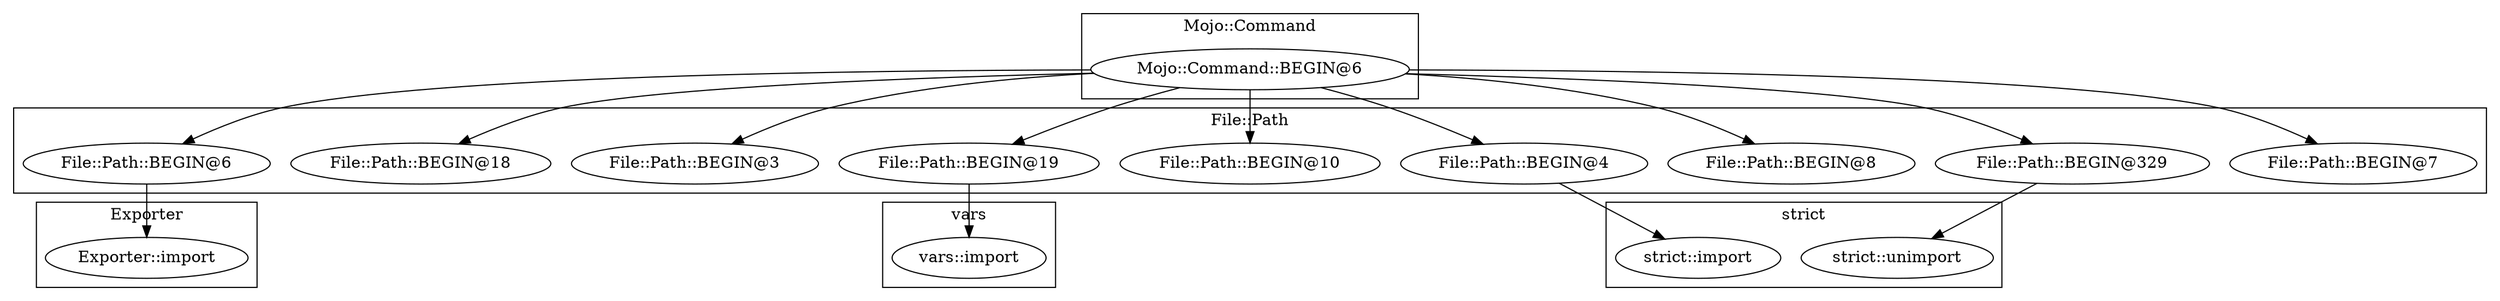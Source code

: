 digraph {
graph [overlap=false]
subgraph cluster_File_Path {
	label="File::Path";
	"File::Path::BEGIN@7";
	"File::Path::BEGIN@6";
	"File::Path::BEGIN@8";
	"File::Path::BEGIN@19";
	"File::Path::BEGIN@10";
	"File::Path::BEGIN@4";
	"File::Path::BEGIN@3";
	"File::Path::BEGIN@18";
	"File::Path::BEGIN@329";
}
subgraph cluster_Mojo_Command {
	label="Mojo::Command";
	"Mojo::Command::BEGIN@6";
}
subgraph cluster_vars {
	label="vars";
	"vars::import";
}
subgraph cluster_strict {
	label="strict";
	"strict::import";
	"strict::unimport";
}
subgraph cluster_Exporter {
	label="Exporter";
	"Exporter::import";
}
"Mojo::Command::BEGIN@6" -> "File::Path::BEGIN@6";
"Mojo::Command::BEGIN@6" -> "File::Path::BEGIN@4";
"File::Path::BEGIN@6" -> "Exporter::import";
"Mojo::Command::BEGIN@6" -> "File::Path::BEGIN@7";
"Mojo::Command::BEGIN@6" -> "File::Path::BEGIN@329";
"Mojo::Command::BEGIN@6" -> "File::Path::BEGIN@3";
"Mojo::Command::BEGIN@6" -> "File::Path::BEGIN@18";
"Mojo::Command::BEGIN@6" -> "File::Path::BEGIN@19";
"File::Path::BEGIN@329" -> "strict::unimport";
"Mojo::Command::BEGIN@6" -> "File::Path::BEGIN@10";
"Mojo::Command::BEGIN@6" -> "File::Path::BEGIN@8";
"File::Path::BEGIN@19" -> "vars::import";
"File::Path::BEGIN@4" -> "strict::import";
}
